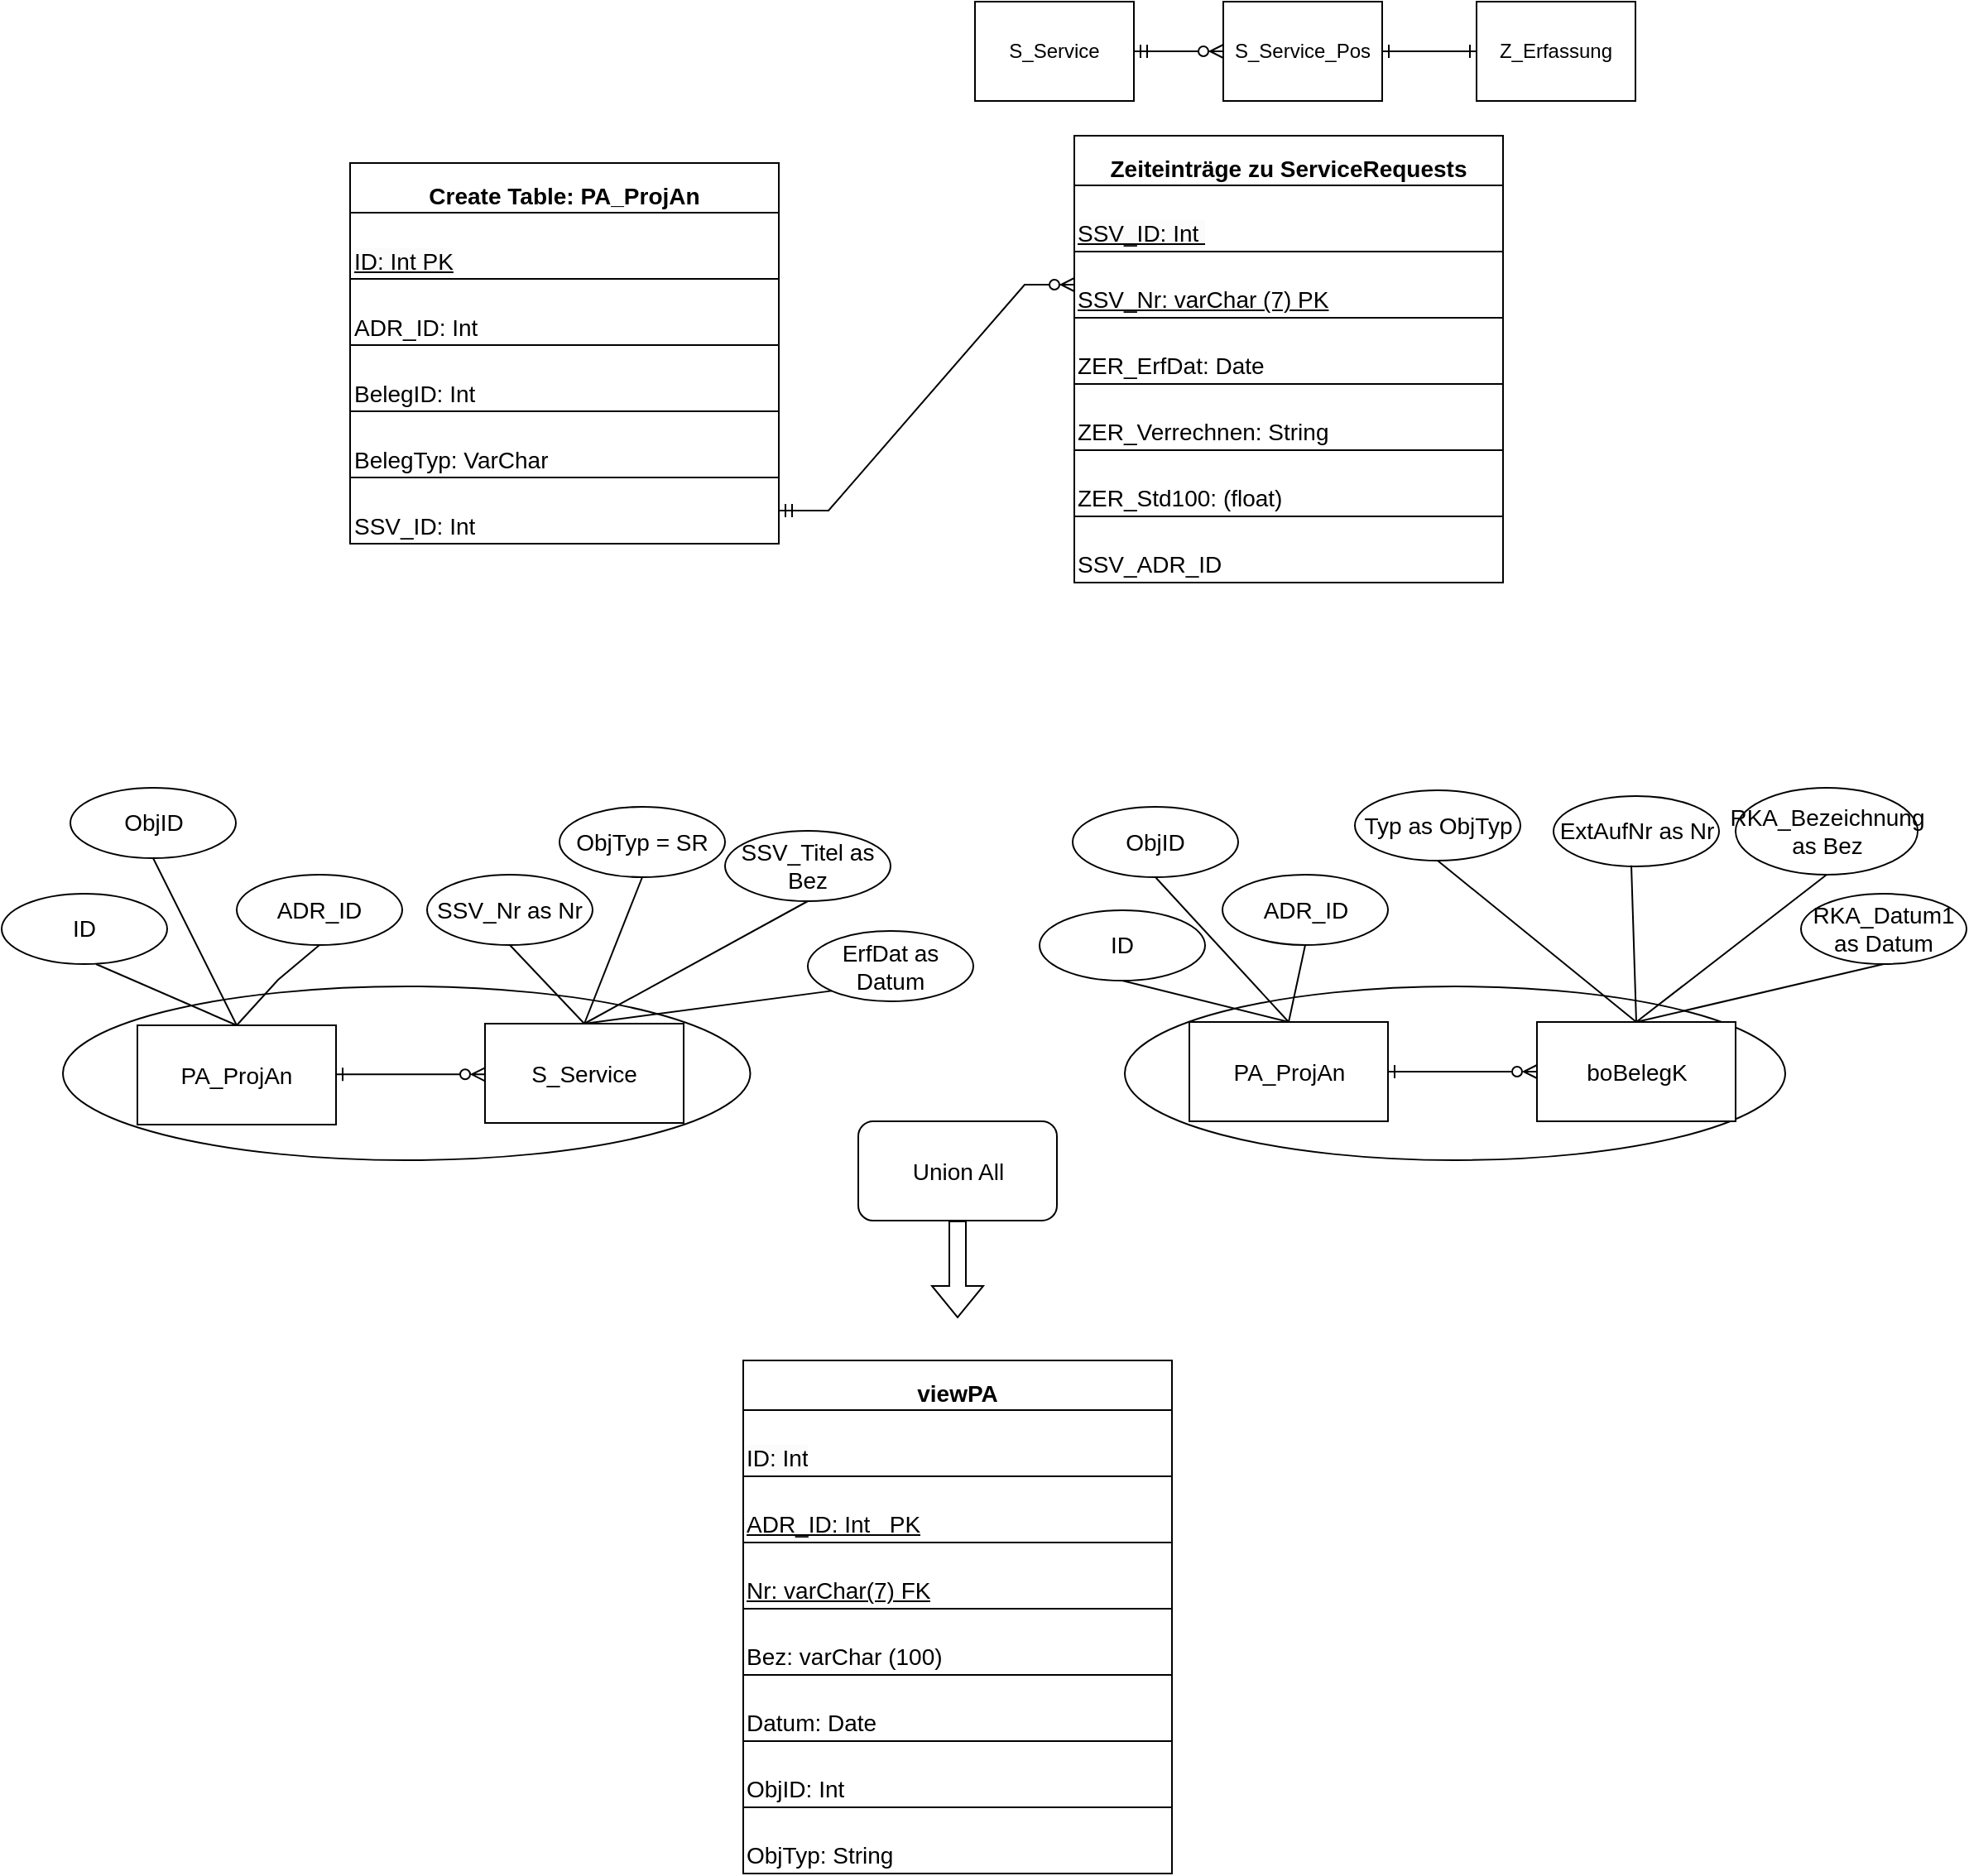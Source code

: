 <mxfile version="20.8.10" type="device"><diagram id="R2lEEEUBdFMjLlhIrx00" name="Page-1"><mxGraphModel dx="1366" dy="796" grid="1" gridSize="10" guides="1" tooltips="1" connect="1" arrows="1" fold="1" page="1" pageScale="1" pageWidth="850" pageHeight="1100" math="0" shadow="0" extFonts="Permanent Marker^https://fonts.googleapis.com/css?family=Permanent+Marker"><root><mxCell id="0"/><mxCell id="1" parent="0"/><mxCell id="knZpFbmPOfYliI4Mm_91-101" value="" style="ellipse;whiteSpace=wrap;html=1;fontSize=14;fontStyle=0" parent="1" vertex="1"><mxGeometry x="949.5" y="654" width="399" height="105" as="geometry"/></mxCell><mxCell id="knZpFbmPOfYliI4Mm_91-142" value="" style="endArrow=none;html=1;rounded=0;fontSize=14;exitX=0.5;exitY=1;exitDx=0;exitDy=0;entryX=0.5;entryY=0;entryDx=0;entryDy=0;fontStyle=0" parent="1" source="knZpFbmPOfYliI4Mm_91-127" target="knZpFbmPOfYliI4Mm_91-80" edge="1"><mxGeometry width="50" height="50" relative="1" as="geometry"><mxPoint x="1058.5" y="700.5" as="sourcePoint"/><mxPoint x="1078.5" y="735.5" as="targetPoint"/></mxGeometry></mxCell><mxCell id="knZpFbmPOfYliI4Mm_91-141" value="" style="endArrow=none;html=1;rounded=0;fontSize=14;exitX=0.5;exitY=1;exitDx=0;exitDy=0;fontStyle=0" parent="1" source="knZpFbmPOfYliI4Mm_91-126" edge="1"><mxGeometry width="50" height="50" relative="1" as="geometry"><mxPoint x="1048.5" y="690.5" as="sourcePoint"/><mxPoint x="1048.5" y="675.5" as="targetPoint"/></mxGeometry></mxCell><mxCell id="knZpFbmPOfYliI4Mm_91-139" value="" style="endArrow=none;html=1;rounded=0;fontSize=14;exitX=0.5;exitY=1;exitDx=0;exitDy=0;entryX=0.5;entryY=0;entryDx=0;entryDy=0;fontStyle=0" parent="1" source="knZpFbmPOfYliI4Mm_91-128" target="knZpFbmPOfYliI4Mm_91-80" edge="1"><mxGeometry width="50" height="50" relative="1" as="geometry"><mxPoint x="1028.5" y="670.5" as="sourcePoint"/><mxPoint x="1048.5" y="705.5" as="targetPoint"/></mxGeometry></mxCell><mxCell id="knZpFbmPOfYliI4Mm_91-100" value="" style="ellipse;whiteSpace=wrap;html=1;fontSize=14;fontStyle=0" parent="1" vertex="1"><mxGeometry x="308" y="654" width="415.25" height="105" as="geometry"/></mxCell><mxCell id="knZpFbmPOfYliI4Mm_91-121" value="" style="endArrow=none;html=1;rounded=0;fontSize=14;exitX=0.5;exitY=1;exitDx=0;exitDy=0;entryX=0.5;entryY=0;entryDx=0;entryDy=0;fontStyle=0" parent="1" source="knZpFbmPOfYliI4Mm_91-119" target="knZpFbmPOfYliI4Mm_91-79" edge="1"><mxGeometry width="50" height="50" relative="1" as="geometry"><mxPoint x="637.603" y="642.758" as="sourcePoint"/><mxPoint x="633" y="686.5" as="targetPoint"/></mxGeometry></mxCell><mxCell id="knZpFbmPOfYliI4Mm_91-118" value="" style="endArrow=none;html=1;rounded=0;fontSize=14;exitX=0.5;exitY=1;exitDx=0;exitDy=0;entryX=0.5;entryY=0;entryDx=0;entryDy=0;fontStyle=0" parent="1" source="knZpFbmPOfYliI4Mm_91-112" target="knZpFbmPOfYliI4Mm_91-82" edge="1"><mxGeometry width="50" height="50" relative="1" as="geometry"><mxPoint x="373" y="649" as="sourcePoint"/><mxPoint x="393" y="687.5" as="targetPoint"/></mxGeometry></mxCell><mxCell id="knZpFbmPOfYliI4Mm_91-79" value="S_Service" style="rounded=0;whiteSpace=wrap;html=1;fontSize=14;fontStyle=0" parent="1" vertex="1"><mxGeometry x="563" y="676.5" width="120" height="60" as="geometry"/></mxCell><mxCell id="knZpFbmPOfYliI4Mm_91-80" value="boBelegK" style="rounded=0;whiteSpace=wrap;html=1;fontSize=14;fontStyle=0" parent="1" vertex="1"><mxGeometry x="1198.5" y="675.5" width="120" height="60" as="geometry"/></mxCell><mxCell id="knZpFbmPOfYliI4Mm_91-81" value="PA_ProjAn" style="rounded=0;whiteSpace=wrap;html=1;fontSize=14;fontStyle=0" parent="1" vertex="1"><mxGeometry x="988.5" y="675.5" width="120" height="60" as="geometry"/></mxCell><mxCell id="knZpFbmPOfYliI4Mm_91-82" value="PA_ProjAn" style="rounded=0;whiteSpace=wrap;html=1;fontSize=14;fontStyle=0" parent="1" vertex="1"><mxGeometry x="353" y="677.5" width="120" height="60" as="geometry"/></mxCell><mxCell id="knZpFbmPOfYliI4Mm_91-97" value="" style="edgeStyle=entityRelationEdgeStyle;fontSize=14;html=1;endArrow=ERzeroToMany;startArrow=ERone;rounded=0;exitX=1;exitY=0.5;exitDx=0;exitDy=0;entryX=0;entryY=0.5;entryDx=0;entryDy=0;startFill=0;endFill=0;fontStyle=0" parent="1" source="knZpFbmPOfYliI4Mm_91-81" target="knZpFbmPOfYliI4Mm_91-80" edge="1"><mxGeometry width="100" height="100" relative="1" as="geometry"><mxPoint x="1008.5" y="695.5" as="sourcePoint"/><mxPoint x="1108.5" y="595.5" as="targetPoint"/></mxGeometry></mxCell><mxCell id="knZpFbmPOfYliI4Mm_91-98" value="" style="edgeStyle=entityRelationEdgeStyle;fontSize=14;html=1;endArrow=ERzeroToMany;startArrow=ERone;rounded=0;exitX=1;exitY=0.5;exitDx=0;exitDy=0;entryX=0;entryY=0.5;entryDx=0;entryDy=0;startFill=0;endFill=0;fontStyle=0" parent="1" edge="1"><mxGeometry width="100" height="100" relative="1" as="geometry"><mxPoint x="473.0" y="707.16" as="sourcePoint"/><mxPoint x="563.0" y="707.16" as="targetPoint"/></mxGeometry></mxCell><mxCell id="knZpFbmPOfYliI4Mm_91-102" value="Union All" style="rounded=1;whiteSpace=wrap;html=1;fontSize=14;fontStyle=0" parent="1" vertex="1"><mxGeometry x="788.5" y="735.5" width="120" height="60" as="geometry"/></mxCell><mxCell id="knZpFbmPOfYliI4Mm_91-103" value="" style="shape=flexArrow;endArrow=classic;html=1;rounded=0;fontSize=14;exitX=0.5;exitY=1;exitDx=0;exitDy=0;fontStyle=0" parent="1" source="knZpFbmPOfYliI4Mm_91-102" edge="1"><mxGeometry width="50" height="50" relative="1" as="geometry"><mxPoint x="768.5" y="825.5" as="sourcePoint"/><mxPoint x="848.5" y="854.5" as="targetPoint"/></mxGeometry></mxCell><mxCell id="knZpFbmPOfYliI4Mm_91-108" value="ID" style="ellipse;whiteSpace=wrap;html=1;fontSize=14;fontStyle=0" parent="1" vertex="1"><mxGeometry x="271" y="598" width="100" height="42.5" as="geometry"/></mxCell><mxCell id="knZpFbmPOfYliI4Mm_91-109" value="ADR_ID" style="ellipse;whiteSpace=wrap;html=1;fontSize=14;fontStyle=0" parent="1" vertex="1"><mxGeometry x="413" y="586.5" width="100" height="42.5" as="geometry"/></mxCell><mxCell id="knZpFbmPOfYliI4Mm_91-110" value="SSV_Nr as Nr" style="ellipse;whiteSpace=wrap;html=1;fontSize=14;fontStyle=0" parent="1" vertex="1"><mxGeometry x="528" y="586.5" width="100" height="42.5" as="geometry"/></mxCell><mxCell id="knZpFbmPOfYliI4Mm_91-111" value="ErfDat as Datum" style="ellipse;whiteSpace=wrap;html=1;fontSize=14;fontStyle=0" parent="1" vertex="1"><mxGeometry x="758" y="620.5" width="100" height="42.5" as="geometry"/></mxCell><mxCell id="knZpFbmPOfYliI4Mm_91-112" value="ObjID" style="ellipse;whiteSpace=wrap;html=1;fontSize=14;fontStyle=0" parent="1" vertex="1"><mxGeometry x="312.5" y="534" width="100" height="42.5" as="geometry"/></mxCell><mxCell id="knZpFbmPOfYliI4Mm_91-113" value="ObjTyp = SR" style="ellipse;whiteSpace=wrap;html=1;fontSize=14;fontStyle=0" parent="1" vertex="1"><mxGeometry x="608" y="545.5" width="100" height="42.5" as="geometry"/></mxCell><mxCell id="knZpFbmPOfYliI4Mm_91-114" value="" style="endArrow=none;html=1;rounded=0;fontSize=14;exitX=0.5;exitY=1;exitDx=0;exitDy=0;entryX=0.5;entryY=0;entryDx=0;entryDy=0;fontStyle=0" parent="1" target="knZpFbmPOfYliI4Mm_91-82" edge="1"><mxGeometry width="50" height="50" relative="1" as="geometry"><mxPoint x="328" y="640.5" as="sourcePoint"/><mxPoint x="593" y="566.5" as="targetPoint"/></mxGeometry></mxCell><mxCell id="knZpFbmPOfYliI4Mm_91-115" value="" style="endArrow=none;html=1;rounded=0;fontSize=14;exitX=0.5;exitY=1;exitDx=0;exitDy=0;entryX=0.5;entryY=0;entryDx=0;entryDy=0;fontStyle=0" parent="1" source="knZpFbmPOfYliI4Mm_91-109" target="knZpFbmPOfYliI4Mm_91-82" edge="1"><mxGeometry width="50" height="50" relative="1" as="geometry"><mxPoint x="373" y="649" as="sourcePoint"/><mxPoint x="408" y="680" as="targetPoint"/><Array as="points"><mxPoint x="438" y="650"/></Array></mxGeometry></mxCell><mxCell id="knZpFbmPOfYliI4Mm_91-116" value="" style="endArrow=none;html=1;rounded=0;fontSize=14;exitX=0.5;exitY=1;exitDx=0;exitDy=0;entryX=0.5;entryY=0;entryDx=0;entryDy=0;fontStyle=0" parent="1" source="knZpFbmPOfYliI4Mm_91-113" target="knZpFbmPOfYliI4Mm_91-79" edge="1"><mxGeometry width="50" height="50" relative="1" as="geometry"><mxPoint x="563" y="619" as="sourcePoint"/><mxPoint x="583" y="657.5" as="targetPoint"/></mxGeometry></mxCell><mxCell id="knZpFbmPOfYliI4Mm_91-117" value="" style="endArrow=none;html=1;rounded=0;fontSize=14;exitX=0;exitY=1;exitDx=0;exitDy=0;entryX=0.5;entryY=0;entryDx=0;entryDy=0;fontStyle=0" parent="1" source="knZpFbmPOfYliI4Mm_91-111" target="knZpFbmPOfYliI4Mm_91-79" edge="1"><mxGeometry width="50" height="50" relative="1" as="geometry"><mxPoint x="393" y="669" as="sourcePoint"/><mxPoint x="413" y="707.5" as="targetPoint"/></mxGeometry></mxCell><mxCell id="knZpFbmPOfYliI4Mm_91-119" value="SSV_Titel as Bez" style="ellipse;whiteSpace=wrap;html=1;fontSize=14;fontStyle=0" parent="1" vertex="1"><mxGeometry x="708" y="560" width="100" height="42.5" as="geometry"/></mxCell><mxCell id="knZpFbmPOfYliI4Mm_91-122" value="ID" style="ellipse;whiteSpace=wrap;html=1;fontSize=14;fontStyle=0" parent="1" vertex="1"><mxGeometry x="898" y="608" width="100" height="42.5" as="geometry"/></mxCell><mxCell id="knZpFbmPOfYliI4Mm_91-123" value="ADR_ID" style="ellipse;whiteSpace=wrap;html=1;fontSize=14;fontStyle=0" parent="1" vertex="1"><mxGeometry x="1008.5" y="586.5" width="100" height="42.5" as="geometry"/></mxCell><mxCell id="knZpFbmPOfYliI4Mm_91-124" value="ExtAufNr as Nr" style="ellipse;whiteSpace=wrap;html=1;fontSize=14;fontStyle=0" parent="1" vertex="1"><mxGeometry x="1208.5" y="539" width="100" height="42.5" as="geometry"/></mxCell><mxCell id="knZpFbmPOfYliI4Mm_91-125" value="RKA_Datum1 as Datum" style="ellipse;whiteSpace=wrap;html=1;fontSize=14;fontStyle=0" parent="1" vertex="1"><mxGeometry x="1358" y="598" width="100" height="42.5" as="geometry"/></mxCell><mxCell id="knZpFbmPOfYliI4Mm_91-126" value="ObjID" style="ellipse;whiteSpace=wrap;html=1;fontSize=14;fontStyle=0" parent="1" vertex="1"><mxGeometry x="918" y="545.5" width="100" height="42.5" as="geometry"/></mxCell><mxCell id="knZpFbmPOfYliI4Mm_91-127" value="Typ as ObjTyp" style="ellipse;whiteSpace=wrap;html=1;fontSize=14;fontStyle=0" parent="1" vertex="1"><mxGeometry x="1088.5" y="535.5" width="100" height="42.5" as="geometry"/></mxCell><mxCell id="knZpFbmPOfYliI4Mm_91-128" value="RKA_Bezeichnung as Bez" style="ellipse;whiteSpace=wrap;html=1;fontSize=14;fontStyle=0" parent="1" vertex="1"><mxGeometry x="1318.5" y="534" width="110" height="52.5" as="geometry"/></mxCell><mxCell id="knZpFbmPOfYliI4Mm_91-136" value="" style="endArrow=none;html=1;rounded=0;fontSize=14;exitX=0.5;exitY=1;exitDx=0;exitDy=0;entryX=0.5;entryY=0;entryDx=0;entryDy=0;fontStyle=0" parent="1" source="knZpFbmPOfYliI4Mm_91-122" target="knZpFbmPOfYliI4Mm_91-81" edge="1"><mxGeometry width="50" height="50" relative="1" as="geometry"><mxPoint x="998.5" y="640.5" as="sourcePoint"/><mxPoint x="1028.5" y="698" as="targetPoint"/></mxGeometry></mxCell><mxCell id="knZpFbmPOfYliI4Mm_91-137" value="" style="endArrow=none;html=1;rounded=0;fontSize=14;exitX=0.5;exitY=1;exitDx=0;exitDy=0;entryX=0.5;entryY=0;entryDx=0;entryDy=0;fontStyle=0" parent="1" source="knZpFbmPOfYliI4Mm_91-123" target="knZpFbmPOfYliI4Mm_91-81" edge="1"><mxGeometry width="50" height="50" relative="1" as="geometry"><mxPoint x="1008.5" y="650.5" as="sourcePoint"/><mxPoint x="1028.5" y="685.5" as="targetPoint"/></mxGeometry></mxCell><mxCell id="knZpFbmPOfYliI4Mm_91-138" value="" style="endArrow=none;html=1;rounded=0;fontSize=14;exitX=0.47;exitY=0.985;exitDx=0;exitDy=0;entryX=0.5;entryY=0;entryDx=0;entryDy=0;exitPerimeter=0;fontStyle=0" parent="1" source="knZpFbmPOfYliI4Mm_91-124" target="knZpFbmPOfYliI4Mm_91-80" edge="1"><mxGeometry width="50" height="50" relative="1" as="geometry"><mxPoint x="1018.5" y="660.5" as="sourcePoint"/><mxPoint x="1038.5" y="695.5" as="targetPoint"/></mxGeometry></mxCell><mxCell id="knZpFbmPOfYliI4Mm_91-140" value="" style="endArrow=none;html=1;rounded=0;fontSize=14;entryX=0.5;entryY=0;entryDx=0;entryDy=0;exitX=0.5;exitY=1;exitDx=0;exitDy=0;fontStyle=0" parent="1" source="knZpFbmPOfYliI4Mm_91-125" target="knZpFbmPOfYliI4Mm_91-80" edge="1"><mxGeometry width="50" height="50" relative="1" as="geometry"><mxPoint x="1298.5" y="645.5" as="sourcePoint"/><mxPoint x="1058.5" y="715.5" as="targetPoint"/></mxGeometry></mxCell><mxCell id="knZpFbmPOfYliI4Mm_91-154" value="Create Table: PA_ProjAn" style="shape=table;startSize=30;container=1;collapsible=0;childLayout=tableLayout;strokeColor=default;fontSize=14;align=center;verticalAlign=bottom;fontStyle=1" parent="1" vertex="1"><mxGeometry x="481.5" y="156.5" width="259" height="230" as="geometry"/></mxCell><mxCell id="knZpFbmPOfYliI4Mm_91-155" value="" style="shape=tableRow;horizontal=0;startSize=0;swimlaneHead=0;swimlaneBody=0;strokeColor=inherit;top=0;left=0;bottom=0;right=0;collapsible=0;dropTarget=0;fillColor=none;points=[[0,0.5],[1,0.5]];portConstraint=eastwest;fontSize=14;align=left;verticalAlign=bottom;" parent="knZpFbmPOfYliI4Mm_91-154" vertex="1"><mxGeometry y="30" width="259" height="40" as="geometry"/></mxCell><mxCell id="knZpFbmPOfYliI4Mm_91-156" value="&lt;font style=&quot;font-size: 14px;&quot;&gt;&lt;u&gt;&lt;br style=&quot;font-size: 14px;&quot;&gt;&lt;span style=&quot;color: rgb(0, 0, 0); font-family: Helvetica; font-style: normal; font-variant-ligatures: normal; font-variant-caps: normal; font-weight: 400; letter-spacing: normal; orphans: 2; text-indent: 0px; text-transform: none; widows: 2; word-spacing: 0px; -webkit-text-stroke-width: 0px; background-color: rgb(251, 251, 251); text-decoration-thickness: initial; text-decoration-style: initial; text-decoration-color: initial; float: none; font-size: 14px; display: inline !important;&quot;&gt;ID: Int PK&lt;/span&gt;&lt;/u&gt;&lt;br style=&quot;font-size: 14px;&quot;&gt;&lt;/font&gt;" style="shape=partialRectangle;html=1;whiteSpace=wrap;connectable=0;strokeColor=inherit;overflow=hidden;fillColor=none;top=0;left=0;bottom=0;right=0;pointerEvents=1;fontSize=14;align=left;verticalAlign=bottom;" parent="knZpFbmPOfYliI4Mm_91-155" vertex="1"><mxGeometry width="259" height="40" as="geometry"><mxRectangle width="259" height="40" as="alternateBounds"/></mxGeometry></mxCell><mxCell id="knZpFbmPOfYliI4Mm_91-159" value="" style="shape=tableRow;horizontal=0;startSize=0;swimlaneHead=0;swimlaneBody=0;strokeColor=inherit;top=0;left=0;bottom=0;right=0;collapsible=0;dropTarget=0;fillColor=none;points=[[0,0.5],[1,0.5]];portConstraint=eastwest;fontSize=14;align=left;verticalAlign=bottom;" parent="knZpFbmPOfYliI4Mm_91-154" vertex="1"><mxGeometry y="70" width="259" height="40" as="geometry"/></mxCell><mxCell id="knZpFbmPOfYliI4Mm_91-160" value="ADR_ID: Int&amp;nbsp;" style="shape=partialRectangle;html=1;whiteSpace=wrap;connectable=0;strokeColor=inherit;overflow=hidden;fillColor=none;top=0;left=0;bottom=0;right=0;pointerEvents=1;fontSize=14;align=left;verticalAlign=bottom;" parent="knZpFbmPOfYliI4Mm_91-159" vertex="1"><mxGeometry width="259" height="40" as="geometry"><mxRectangle width="259" height="40" as="alternateBounds"/></mxGeometry></mxCell><mxCell id="knZpFbmPOfYliI4Mm_91-163" value="" style="shape=tableRow;horizontal=0;startSize=0;swimlaneHead=0;swimlaneBody=0;strokeColor=inherit;top=0;left=0;bottom=0;right=0;collapsible=0;dropTarget=0;fillColor=none;points=[[0,0.5],[1,0.5]];portConstraint=eastwest;fontSize=14;align=left;verticalAlign=bottom;" parent="knZpFbmPOfYliI4Mm_91-154" vertex="1"><mxGeometry y="110" width="259" height="40" as="geometry"/></mxCell><mxCell id="knZpFbmPOfYliI4Mm_91-164" value="BelegID: Int" style="shape=partialRectangle;html=1;whiteSpace=wrap;connectable=0;strokeColor=inherit;overflow=hidden;fillColor=none;top=0;left=0;bottom=0;right=0;pointerEvents=1;fontSize=14;align=left;verticalAlign=bottom;" parent="knZpFbmPOfYliI4Mm_91-163" vertex="1"><mxGeometry width="259" height="40" as="geometry"><mxRectangle width="259" height="40" as="alternateBounds"/></mxGeometry></mxCell><mxCell id="knZpFbmPOfYliI4Mm_91-183" style="shape=tableRow;horizontal=0;startSize=0;swimlaneHead=0;swimlaneBody=0;strokeColor=inherit;top=0;left=0;bottom=0;right=0;collapsible=0;dropTarget=0;fillColor=none;points=[[0,0.5],[1,0.5]];portConstraint=eastwest;fontSize=14;align=left;verticalAlign=bottom;" parent="knZpFbmPOfYliI4Mm_91-154" vertex="1"><mxGeometry y="150" width="259" height="40" as="geometry"/></mxCell><mxCell id="knZpFbmPOfYliI4Mm_91-184" value="BelegTyp: VarChar" style="shape=partialRectangle;html=1;whiteSpace=wrap;connectable=0;strokeColor=inherit;overflow=hidden;fillColor=none;top=0;left=0;bottom=0;right=0;pointerEvents=1;fontSize=14;align=left;verticalAlign=bottom;" parent="knZpFbmPOfYliI4Mm_91-183" vertex="1"><mxGeometry width="259" height="40" as="geometry"><mxRectangle width="259" height="40" as="alternateBounds"/></mxGeometry></mxCell><mxCell id="knZpFbmPOfYliI4Mm_91-181" style="shape=tableRow;horizontal=0;startSize=0;swimlaneHead=0;swimlaneBody=0;strokeColor=inherit;top=0;left=0;bottom=0;right=0;collapsible=0;dropTarget=0;fillColor=none;points=[[0,0.5],[1,0.5]];portConstraint=eastwest;fontSize=14;align=left;verticalAlign=bottom;" parent="knZpFbmPOfYliI4Mm_91-154" vertex="1"><mxGeometry y="190" width="259" height="40" as="geometry"/></mxCell><mxCell id="knZpFbmPOfYliI4Mm_91-182" value="SSV_ID: Int" style="shape=partialRectangle;html=1;whiteSpace=wrap;connectable=0;strokeColor=inherit;overflow=hidden;fillColor=none;top=0;left=0;bottom=0;right=0;pointerEvents=1;fontSize=14;align=left;verticalAlign=bottom;" parent="knZpFbmPOfYliI4Mm_91-181" vertex="1"><mxGeometry width="259" height="40" as="geometry"><mxRectangle width="259" height="40" as="alternateBounds"/></mxGeometry></mxCell><mxCell id="knZpFbmPOfYliI4Mm_91-167" value="S_Service" style="rounded=0;whiteSpace=wrap;html=1;" parent="1" vertex="1"><mxGeometry x="859" y="59" width="96" height="60" as="geometry"/></mxCell><mxCell id="knZpFbmPOfYliI4Mm_91-168" value="S_Service_Pos" style="rounded=0;whiteSpace=wrap;html=1;" parent="1" vertex="1"><mxGeometry x="1009" y="59" width="96" height="60" as="geometry"/></mxCell><mxCell id="knZpFbmPOfYliI4Mm_91-169" value="Z_Erfassung" style="rounded=0;whiteSpace=wrap;html=1;" parent="1" vertex="1"><mxGeometry x="1162" y="59" width="96" height="60" as="geometry"/></mxCell><mxCell id="knZpFbmPOfYliI4Mm_91-178" style="edgeStyle=none;rounded=0;orthogonalLoop=1;jettySize=auto;html=1;entryX=1;entryY=0.5;entryDx=0;entryDy=0;fontSize=14;" parent="1" source="knZpFbmPOfYliI4Mm_91-167" target="knZpFbmPOfYliI4Mm_91-167" edge="1"><mxGeometry relative="1" as="geometry"/></mxCell><mxCell id="knZpFbmPOfYliI4Mm_91-179" value="" style="edgeStyle=entityRelationEdgeStyle;fontSize=14;html=1;endArrow=ERzeroToMany;startArrow=ERmandOne;rounded=0;entryX=0;entryY=0.5;entryDx=0;entryDy=0;" parent="1" source="knZpFbmPOfYliI4Mm_91-167" target="knZpFbmPOfYliI4Mm_91-168" edge="1"><mxGeometry width="100" height="100" relative="1" as="geometry"><mxPoint x="963" y="89" as="sourcePoint"/><mxPoint x="1223" y="49" as="targetPoint"/></mxGeometry></mxCell><mxCell id="knZpFbmPOfYliI4Mm_91-180" value="" style="edgeStyle=entityRelationEdgeStyle;fontSize=14;html=1;endArrow=ERone;startArrow=ERone;rounded=0;exitX=1;exitY=0.5;exitDx=0;exitDy=0;entryX=0;entryY=0.5;entryDx=0;entryDy=0;startFill=0;endFill=0;" parent="1" source="knZpFbmPOfYliI4Mm_91-168" target="knZpFbmPOfYliI4Mm_91-169" edge="1"><mxGeometry width="100" height="100" relative="1" as="geometry"><mxPoint x="1123" y="149" as="sourcePoint"/><mxPoint x="1223" y="49" as="targetPoint"/></mxGeometry></mxCell><mxCell id="knZpFbmPOfYliI4Mm_91-185" value="" style="endArrow=none;html=1;rounded=0;fontSize=14;exitX=0.5;exitY=1;exitDx=0;exitDy=0;entryX=0.5;entryY=0;entryDx=0;entryDy=0;fontStyle=0" parent="1" source="knZpFbmPOfYliI4Mm_91-110" target="knZpFbmPOfYliI4Mm_91-79" edge="1"><mxGeometry width="50" height="50" relative="1" as="geometry"><mxPoint x="668" y="598" as="sourcePoint"/><mxPoint x="598" y="680" as="targetPoint"/></mxGeometry></mxCell><mxCell id="knZpFbmPOfYliI4Mm_91-186" value="viewPA" style="shape=table;startSize=30;container=1;collapsible=0;childLayout=tableLayout;strokeColor=default;fontSize=14;align=center;verticalAlign=bottom;fontStyle=1" parent="1" vertex="1"><mxGeometry x="719" y="880" width="259" height="310" as="geometry"/></mxCell><mxCell id="knZpFbmPOfYliI4Mm_91-187" value="" style="shape=tableRow;horizontal=0;startSize=0;swimlaneHead=0;swimlaneBody=0;strokeColor=inherit;top=0;left=0;bottom=0;right=0;collapsible=0;dropTarget=0;fillColor=none;points=[[0,0.5],[1,0.5]];portConstraint=eastwest;fontSize=14;align=left;verticalAlign=bottom;fontStyle=0" parent="knZpFbmPOfYliI4Mm_91-186" vertex="1"><mxGeometry y="30" width="259" height="40" as="geometry"/></mxCell><mxCell id="knZpFbmPOfYliI4Mm_91-188" value="&lt;font style=&quot;font-size: 14px;&quot;&gt;&lt;br style=&quot;font-size: 14px;&quot;&gt;&lt;span style=&quot;color: rgb(0, 0, 0); font-family: Helvetica; font-style: normal; font-variant-ligatures: normal; font-variant-caps: normal; letter-spacing: normal; orphans: 2; text-indent: 0px; text-transform: none; widows: 2; word-spacing: 0px; -webkit-text-stroke-width: 0px; background-color: rgb(251, 251, 251); float: none; font-size: 14px; display: inline !important;&quot;&gt;ID: Int&lt;/span&gt;&lt;br style=&quot;font-size: 14px;&quot;&gt;&lt;/font&gt;" style="shape=partialRectangle;html=1;whiteSpace=wrap;connectable=0;strokeColor=inherit;overflow=hidden;fillColor=none;top=0;left=0;bottom=0;right=0;pointerEvents=1;fontSize=14;align=left;verticalAlign=bottom;fontStyle=0" parent="knZpFbmPOfYliI4Mm_91-187" vertex="1"><mxGeometry width="259" height="40" as="geometry"><mxRectangle width="259" height="40" as="alternateBounds"/></mxGeometry></mxCell><mxCell id="knZpFbmPOfYliI4Mm_91-189" value="" style="shape=tableRow;horizontal=0;startSize=0;swimlaneHead=0;swimlaneBody=0;strokeColor=inherit;top=0;left=0;bottom=0;right=0;collapsible=0;dropTarget=0;fillColor=none;points=[[0,0.5],[1,0.5]];portConstraint=eastwest;fontSize=14;align=left;verticalAlign=bottom;fontStyle=4" parent="knZpFbmPOfYliI4Mm_91-186" vertex="1"><mxGeometry y="70" width="259" height="40" as="geometry"/></mxCell><mxCell id="knZpFbmPOfYliI4Mm_91-190" value="&lt;u&gt;ADR_ID: Int&amp;nbsp; &amp;nbsp;PK&lt;/u&gt;" style="shape=partialRectangle;html=1;whiteSpace=wrap;connectable=0;strokeColor=inherit;overflow=hidden;fillColor=none;top=0;left=0;bottom=0;right=0;pointerEvents=1;fontSize=14;align=left;verticalAlign=bottom;fontStyle=0" parent="knZpFbmPOfYliI4Mm_91-189" vertex="1"><mxGeometry width="259" height="40" as="geometry"><mxRectangle width="259" height="40" as="alternateBounds"/></mxGeometry></mxCell><mxCell id="knZpFbmPOfYliI4Mm_91-191" value="" style="shape=tableRow;horizontal=0;startSize=0;swimlaneHead=0;swimlaneBody=0;strokeColor=inherit;top=0;left=0;bottom=0;right=0;collapsible=0;dropTarget=0;fillColor=none;points=[[0,0.5],[1,0.5]];portConstraint=eastwest;fontSize=14;align=left;verticalAlign=bottom;fontStyle=0" parent="knZpFbmPOfYliI4Mm_91-186" vertex="1"><mxGeometry y="110" width="259" height="40" as="geometry"/></mxCell><mxCell id="knZpFbmPOfYliI4Mm_91-192" value="&lt;u&gt;Nr: varChar(7) FK&lt;/u&gt;" style="shape=partialRectangle;html=1;whiteSpace=wrap;connectable=0;strokeColor=inherit;overflow=hidden;fillColor=none;top=0;left=0;bottom=0;right=0;pointerEvents=1;fontSize=14;align=left;verticalAlign=bottom;fontStyle=0" parent="knZpFbmPOfYliI4Mm_91-191" vertex="1"><mxGeometry width="259" height="40" as="geometry"><mxRectangle width="259" height="40" as="alternateBounds"/></mxGeometry></mxCell><mxCell id="knZpFbmPOfYliI4Mm_91-193" style="shape=tableRow;horizontal=0;startSize=0;swimlaneHead=0;swimlaneBody=0;strokeColor=inherit;top=0;left=0;bottom=0;right=0;collapsible=0;dropTarget=0;fillColor=none;points=[[0,0.5],[1,0.5]];portConstraint=eastwest;fontSize=14;align=left;verticalAlign=bottom;fontStyle=0" parent="knZpFbmPOfYliI4Mm_91-186" vertex="1"><mxGeometry y="150" width="259" height="40" as="geometry"/></mxCell><mxCell id="knZpFbmPOfYliI4Mm_91-194" value="Bez: varChar (100)" style="shape=partialRectangle;html=1;whiteSpace=wrap;connectable=0;strokeColor=inherit;overflow=hidden;fillColor=none;top=0;left=0;bottom=0;right=0;pointerEvents=1;fontSize=14;align=left;verticalAlign=bottom;fontStyle=0" parent="knZpFbmPOfYliI4Mm_91-193" vertex="1"><mxGeometry width="259" height="40" as="geometry"><mxRectangle width="259" height="40" as="alternateBounds"/></mxGeometry></mxCell><mxCell id="knZpFbmPOfYliI4Mm_91-195" style="shape=tableRow;horizontal=0;startSize=0;swimlaneHead=0;swimlaneBody=0;strokeColor=inherit;top=0;left=0;bottom=0;right=0;collapsible=0;dropTarget=0;fillColor=none;points=[[0,0.5],[1,0.5]];portConstraint=eastwest;fontSize=14;align=left;verticalAlign=bottom;fontStyle=0" parent="knZpFbmPOfYliI4Mm_91-186" vertex="1"><mxGeometry y="190" width="259" height="40" as="geometry"/></mxCell><mxCell id="knZpFbmPOfYliI4Mm_91-196" value="Datum: Date" style="shape=partialRectangle;html=1;whiteSpace=wrap;connectable=0;strokeColor=inherit;overflow=hidden;fillColor=none;top=0;left=0;bottom=0;right=0;pointerEvents=1;fontSize=14;align=left;verticalAlign=bottom;fontStyle=0" parent="knZpFbmPOfYliI4Mm_91-195" vertex="1"><mxGeometry width="259" height="40" as="geometry"><mxRectangle width="259" height="40" as="alternateBounds"/></mxGeometry></mxCell><mxCell id="knZpFbmPOfYliI4Mm_91-197" style="shape=tableRow;horizontal=0;startSize=0;swimlaneHead=0;swimlaneBody=0;strokeColor=inherit;top=0;left=0;bottom=0;right=0;collapsible=0;dropTarget=0;fillColor=none;points=[[0,0.5],[1,0.5]];portConstraint=eastwest;fontSize=14;align=left;verticalAlign=bottom;fontStyle=0" parent="knZpFbmPOfYliI4Mm_91-186" vertex="1"><mxGeometry y="230" width="259" height="40" as="geometry"/></mxCell><mxCell id="knZpFbmPOfYliI4Mm_91-198" value="ObjID: Int" style="shape=partialRectangle;html=1;whiteSpace=wrap;connectable=0;strokeColor=inherit;overflow=hidden;fillColor=none;top=0;left=0;bottom=0;right=0;pointerEvents=1;fontSize=14;align=left;verticalAlign=bottom;fontStyle=0" parent="knZpFbmPOfYliI4Mm_91-197" vertex="1"><mxGeometry width="259" height="40" as="geometry"><mxRectangle width="259" height="40" as="alternateBounds"/></mxGeometry></mxCell><mxCell id="knZpFbmPOfYliI4Mm_91-199" style="shape=tableRow;horizontal=0;startSize=0;swimlaneHead=0;swimlaneBody=0;strokeColor=inherit;top=0;left=0;bottom=0;right=0;collapsible=0;dropTarget=0;fillColor=none;points=[[0,0.5],[1,0.5]];portConstraint=eastwest;fontSize=14;align=left;verticalAlign=bottom;fontStyle=0" parent="knZpFbmPOfYliI4Mm_91-186" vertex="1"><mxGeometry y="270" width="259" height="40" as="geometry"/></mxCell><mxCell id="knZpFbmPOfYliI4Mm_91-200" value="ObjTyp: String" style="shape=partialRectangle;html=1;whiteSpace=wrap;connectable=0;strokeColor=inherit;overflow=hidden;fillColor=none;top=0;left=0;bottom=0;right=0;pointerEvents=1;fontSize=14;align=left;verticalAlign=bottom;fontStyle=0" parent="knZpFbmPOfYliI4Mm_91-199" vertex="1"><mxGeometry width="259" height="40" as="geometry"><mxRectangle width="259" height="40" as="alternateBounds"/></mxGeometry></mxCell><mxCell id="knZpFbmPOfYliI4Mm_91-201" value="" style="edgeStyle=entityRelationEdgeStyle;fontSize=14;html=1;endArrow=ERzeroToMany;startArrow=ERmandOne;rounded=0;entryX=0;entryY=0.5;entryDx=0;entryDy=0;" parent="1" source="knZpFbmPOfYliI4Mm_91-181" target="knZpFbmPOfYliI4Mm_91-205" edge="1"><mxGeometry width="100" height="100" relative="1" as="geometry"><mxPoint x="860" y="367" as="sourcePoint"/><mxPoint x="800" y="190" as="targetPoint"/></mxGeometry></mxCell><mxCell id="knZpFbmPOfYliI4Mm_91-202" value="Zeiteinträge zu ServiceRequests" style="shape=table;startSize=30;container=1;collapsible=0;childLayout=tableLayout;strokeColor=default;fontSize=14;align=center;verticalAlign=bottom;fontStyle=1" parent="1" vertex="1"><mxGeometry x="919" y="140" width="259" height="270" as="geometry"/></mxCell><mxCell id="knZpFbmPOfYliI4Mm_91-203" value="" style="shape=tableRow;horizontal=0;startSize=0;swimlaneHead=0;swimlaneBody=0;strokeColor=inherit;top=0;left=0;bottom=0;right=0;collapsible=0;dropTarget=0;fillColor=none;points=[[0,0.5],[1,0.5]];portConstraint=eastwest;fontSize=14;align=left;verticalAlign=bottom;" parent="knZpFbmPOfYliI4Mm_91-202" vertex="1"><mxGeometry y="30" width="259" height="40" as="geometry"/></mxCell><mxCell id="knZpFbmPOfYliI4Mm_91-204" value="&lt;font style=&quot;font-size: 14px;&quot;&gt;&lt;br style=&quot;font-size: 14px;&quot;&gt;&lt;span style=&quot;color: rgb(0, 0, 0); font-family: Helvetica; font-style: normal; font-variant-ligatures: normal; font-variant-caps: normal; font-weight: 400; letter-spacing: normal; orphans: 2; text-indent: 0px; text-transform: none; widows: 2; word-spacing: 0px; -webkit-text-stroke-width: 0px; background-color: rgb(251, 251, 251); float: none; font-size: 14px; display: inline !important;&quot;&gt;SSV_ID: Int&amp;nbsp;&lt;/span&gt;&lt;br style=&quot;font-size: 14px;&quot;&gt;&lt;/font&gt;" style="shape=partialRectangle;html=1;whiteSpace=wrap;connectable=0;strokeColor=inherit;overflow=hidden;fillColor=none;top=0;left=0;bottom=0;right=0;pointerEvents=1;fontSize=14;align=left;verticalAlign=bottom;fontStyle=4" parent="knZpFbmPOfYliI4Mm_91-203" vertex="1"><mxGeometry width="259" height="40" as="geometry"><mxRectangle width="259" height="40" as="alternateBounds"/></mxGeometry></mxCell><mxCell id="knZpFbmPOfYliI4Mm_91-205" value="" style="shape=tableRow;horizontal=0;startSize=0;swimlaneHead=0;swimlaneBody=0;strokeColor=inherit;top=0;left=0;bottom=0;right=0;collapsible=0;dropTarget=0;fillColor=none;points=[[0,0.5],[1,0.5]];portConstraint=eastwest;fontSize=14;align=left;verticalAlign=bottom;" parent="knZpFbmPOfYliI4Mm_91-202" vertex="1"><mxGeometry y="70" width="259" height="40" as="geometry"/></mxCell><mxCell id="knZpFbmPOfYliI4Mm_91-206" value="&lt;u&gt;SSV_Nr: varChar (7) PK&lt;/u&gt;" style="shape=partialRectangle;html=1;whiteSpace=wrap;connectable=0;strokeColor=inherit;overflow=hidden;fillColor=none;top=0;left=0;bottom=0;right=0;pointerEvents=1;fontSize=14;align=left;verticalAlign=bottom;" parent="knZpFbmPOfYliI4Mm_91-205" vertex="1"><mxGeometry width="259" height="40" as="geometry"><mxRectangle width="259" height="40" as="alternateBounds"/></mxGeometry></mxCell><mxCell id="knZpFbmPOfYliI4Mm_91-207" value="" style="shape=tableRow;horizontal=0;startSize=0;swimlaneHead=0;swimlaneBody=0;strokeColor=inherit;top=0;left=0;bottom=0;right=0;collapsible=0;dropTarget=0;fillColor=none;points=[[0,0.5],[1,0.5]];portConstraint=eastwest;fontSize=14;align=left;verticalAlign=bottom;" parent="knZpFbmPOfYliI4Mm_91-202" vertex="1"><mxGeometry y="110" width="259" height="40" as="geometry"/></mxCell><mxCell id="knZpFbmPOfYliI4Mm_91-208" value="ZER_ErfDat: Date" style="shape=partialRectangle;html=1;whiteSpace=wrap;connectable=0;strokeColor=inherit;overflow=hidden;fillColor=none;top=0;left=0;bottom=0;right=0;pointerEvents=1;fontSize=14;align=left;verticalAlign=bottom;" parent="knZpFbmPOfYliI4Mm_91-207" vertex="1"><mxGeometry width="259" height="40" as="geometry"><mxRectangle width="259" height="40" as="alternateBounds"/></mxGeometry></mxCell><mxCell id="knZpFbmPOfYliI4Mm_91-209" style="shape=tableRow;horizontal=0;startSize=0;swimlaneHead=0;swimlaneBody=0;strokeColor=inherit;top=0;left=0;bottom=0;right=0;collapsible=0;dropTarget=0;fillColor=none;points=[[0,0.5],[1,0.5]];portConstraint=eastwest;fontSize=14;align=left;verticalAlign=bottom;" parent="knZpFbmPOfYliI4Mm_91-202" vertex="1"><mxGeometry y="150" width="259" height="40" as="geometry"/></mxCell><mxCell id="knZpFbmPOfYliI4Mm_91-210" value="ZER_Verrechnen: String" style="shape=partialRectangle;html=1;whiteSpace=wrap;connectable=0;strokeColor=inherit;overflow=hidden;fillColor=none;top=0;left=0;bottom=0;right=0;pointerEvents=1;fontSize=14;align=left;verticalAlign=bottom;" parent="knZpFbmPOfYliI4Mm_91-209" vertex="1"><mxGeometry width="259" height="40" as="geometry"><mxRectangle width="259" height="40" as="alternateBounds"/></mxGeometry></mxCell><mxCell id="knZpFbmPOfYliI4Mm_91-211" style="shape=tableRow;horizontal=0;startSize=0;swimlaneHead=0;swimlaneBody=0;strokeColor=inherit;top=0;left=0;bottom=0;right=0;collapsible=0;dropTarget=0;fillColor=none;points=[[0,0.5],[1,0.5]];portConstraint=eastwest;fontSize=14;align=left;verticalAlign=bottom;" parent="knZpFbmPOfYliI4Mm_91-202" vertex="1"><mxGeometry y="190" width="259" height="40" as="geometry"/></mxCell><mxCell id="knZpFbmPOfYliI4Mm_91-212" value="ZER_Std100: (float)" style="shape=partialRectangle;html=1;whiteSpace=wrap;connectable=0;strokeColor=inherit;overflow=hidden;fillColor=none;top=0;left=0;bottom=0;right=0;pointerEvents=1;fontSize=14;align=left;verticalAlign=bottom;" parent="knZpFbmPOfYliI4Mm_91-211" vertex="1"><mxGeometry width="259" height="40" as="geometry"><mxRectangle width="259" height="40" as="alternateBounds"/></mxGeometry></mxCell><mxCell id="knZpFbmPOfYliI4Mm_91-213" style="shape=tableRow;horizontal=0;startSize=0;swimlaneHead=0;swimlaneBody=0;strokeColor=inherit;top=0;left=0;bottom=0;right=0;collapsible=0;dropTarget=0;fillColor=none;points=[[0,0.5],[1,0.5]];portConstraint=eastwest;fontSize=14;align=left;verticalAlign=bottom;" parent="knZpFbmPOfYliI4Mm_91-202" vertex="1"><mxGeometry y="230" width="259" height="40" as="geometry"/></mxCell><mxCell id="knZpFbmPOfYliI4Mm_91-214" value="SSV_ADR_ID" style="shape=partialRectangle;html=1;whiteSpace=wrap;connectable=0;strokeColor=inherit;overflow=hidden;fillColor=none;top=0;left=0;bottom=0;right=0;pointerEvents=1;fontSize=14;align=left;verticalAlign=bottom;" parent="knZpFbmPOfYliI4Mm_91-213" vertex="1"><mxGeometry width="259" height="40" as="geometry"><mxRectangle width="259" height="40" as="alternateBounds"/></mxGeometry></mxCell></root></mxGraphModel></diagram></mxfile>